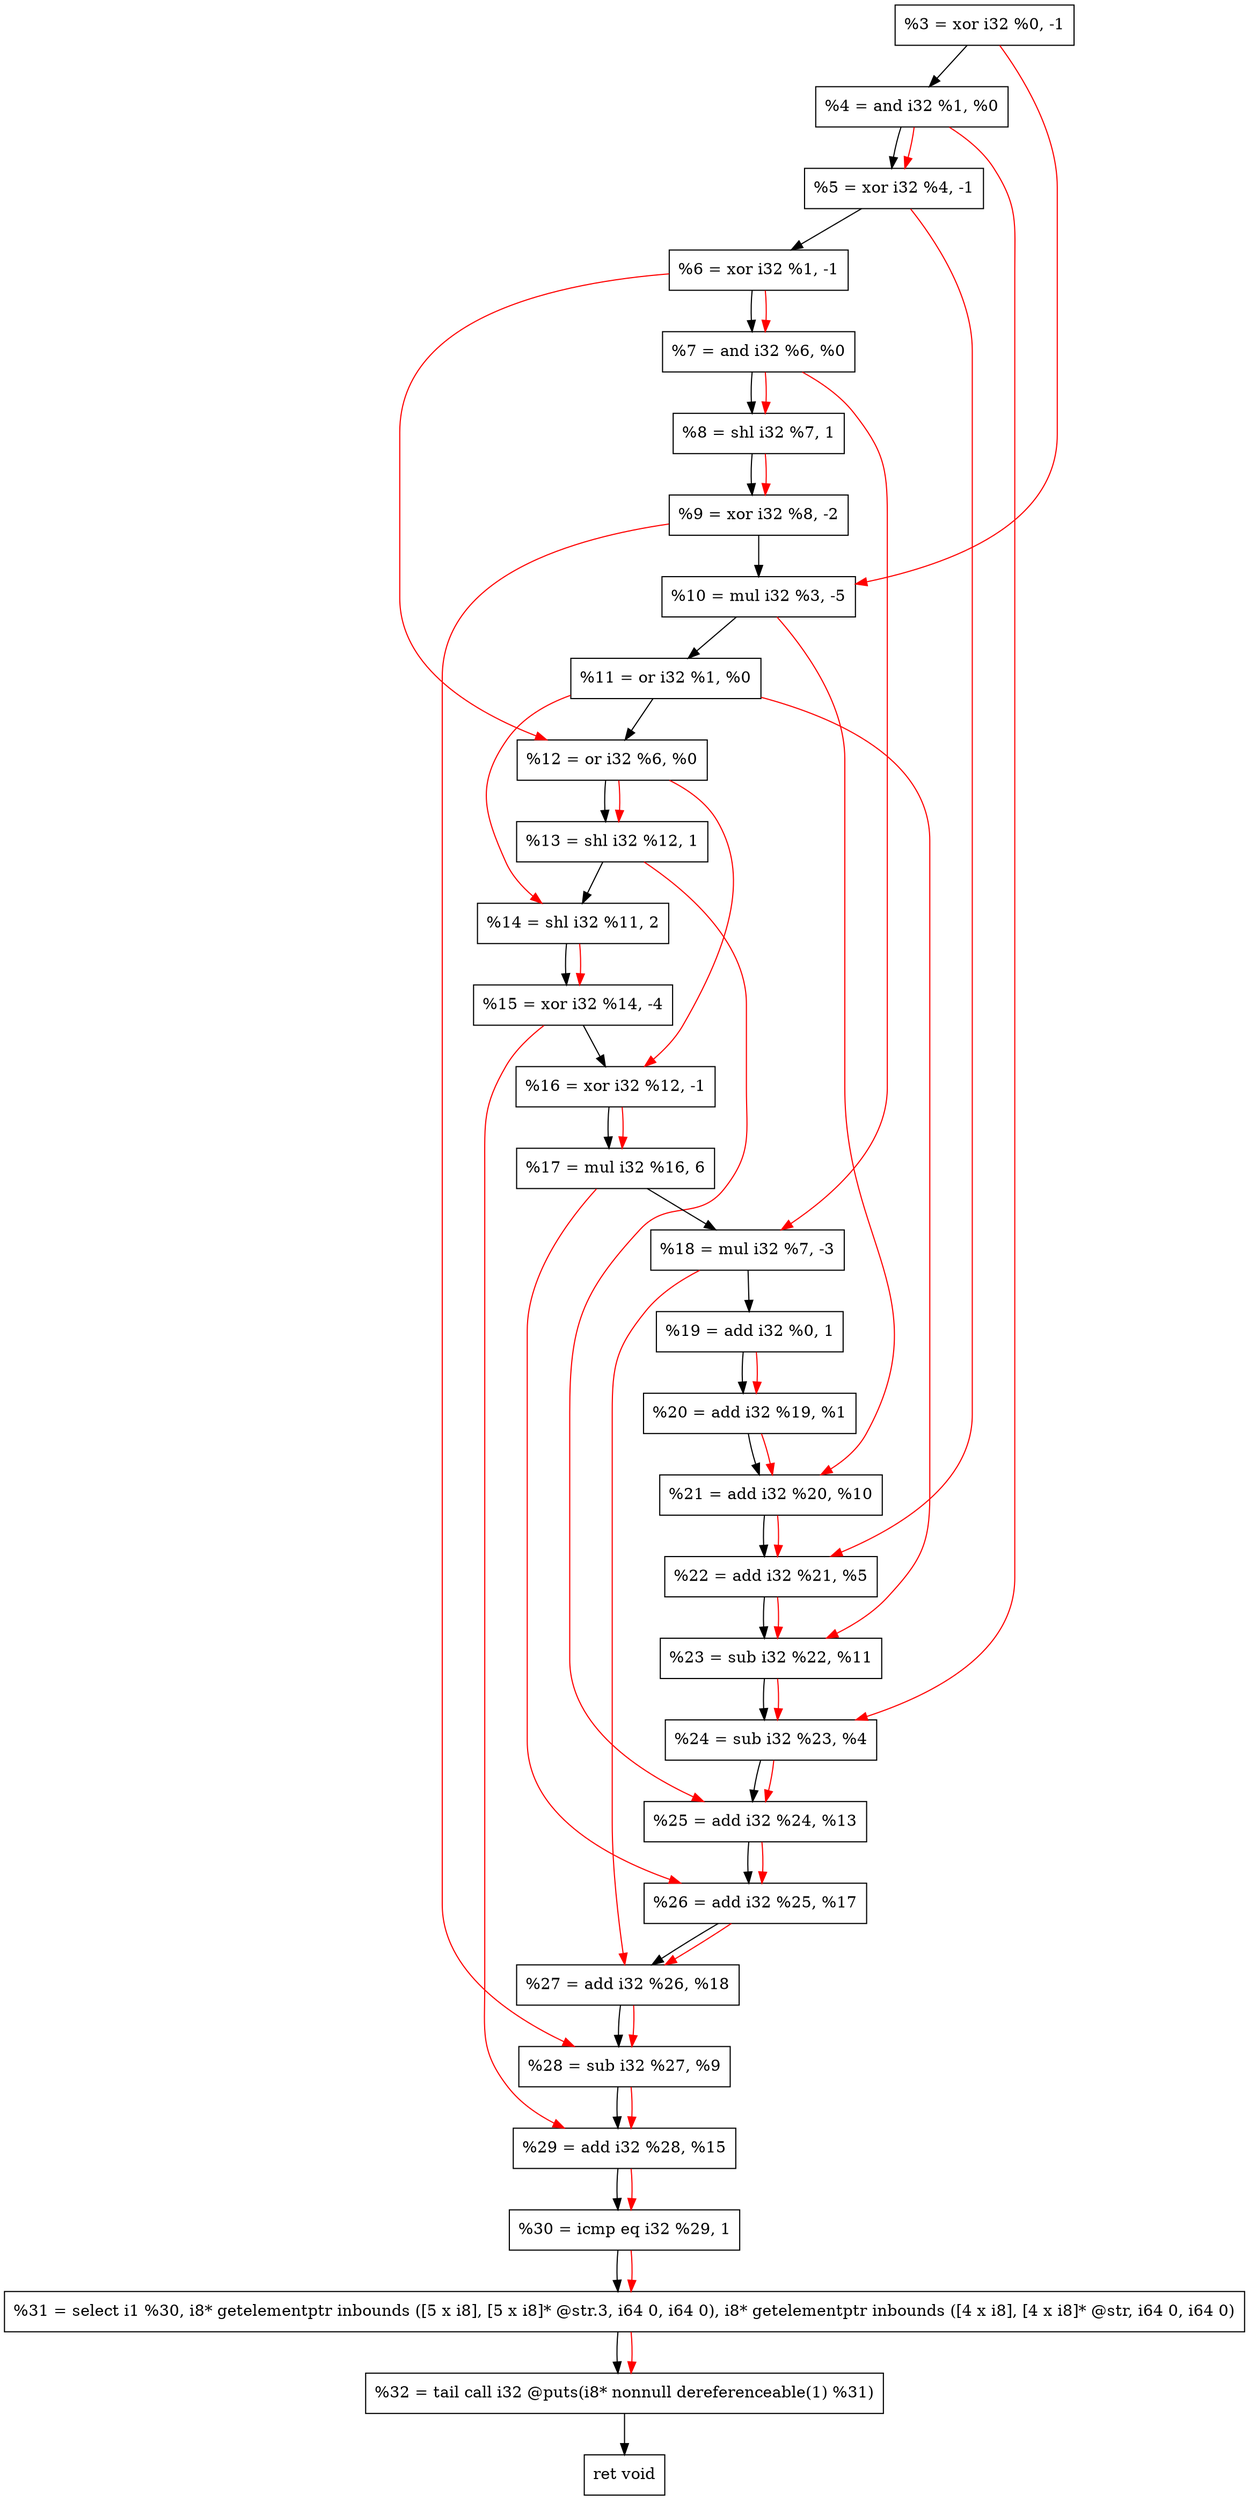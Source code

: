 digraph "DFG for'crackme' function" {
	Node0x13bac40[shape=record, label="  %3 = xor i32 %0, -1"];
	Node0x13bacb0[shape=record, label="  %4 = and i32 %1, %0"];
	Node0x13bad70[shape=record, label="  %5 = xor i32 %4, -1"];
	Node0x13bade0[shape=record, label="  %6 = xor i32 %1, -1"];
	Node0x13bae50[shape=record, label="  %7 = and i32 %6, %0"];
	Node0x13baec0[shape=record, label="  %8 = shl i32 %7, 1"];
	Node0x13baf60[shape=record, label="  %9 = xor i32 %8, -2"];
	Node0x13bb000[shape=record, label="  %10 = mul i32 %3, -5"];
	Node0x13bb070[shape=record, label="  %11 = or i32 %1, %0"];
	Node0x13bb0e0[shape=record, label="  %12 = or i32 %6, %0"];
	Node0x13bb150[shape=record, label="  %13 = shl i32 %12, 1"];
	Node0x13bb1f0[shape=record, label="  %14 = shl i32 %11, 2"];
	Node0x13bb290[shape=record, label="  %15 = xor i32 %14, -4"];
	Node0x13bb300[shape=record, label="  %16 = xor i32 %12, -1"];
	Node0x13bb3a0[shape=record, label="  %17 = mul i32 %16, 6"];
	Node0x13bb440[shape=record, label="  %18 = mul i32 %7, -3"];
	Node0x13bb4b0[shape=record, label="  %19 = add i32 %0, 1"];
	Node0x13bb520[shape=record, label="  %20 = add i32 %19, %1"];
	Node0x13bb590[shape=record, label="  %21 = add i32 %20, %10"];
	Node0x13bb600[shape=record, label="  %22 = add i32 %21, %5"];
	Node0x13bb670[shape=record, label="  %23 = sub i32 %22, %11"];
	Node0x13bb6e0[shape=record, label="  %24 = sub i32 %23, %4"];
	Node0x13bb750[shape=record, label="  %25 = add i32 %24, %13"];
	Node0x13bb7c0[shape=record, label="  %26 = add i32 %25, %17"];
	Node0x13bb830[shape=record, label="  %27 = add i32 %26, %18"];
	Node0x13bb8a0[shape=record, label="  %28 = sub i32 %27, %9"];
	Node0x13bb910[shape=record, label="  %29 = add i32 %28, %15"];
	Node0x13bb980[shape=record, label="  %30 = icmp eq i32 %29, 1"];
	Node0x135b268[shape=record, label="  %31 = select i1 %30, i8* getelementptr inbounds ([5 x i8], [5 x i8]* @str.3, i64 0, i64 0), i8* getelementptr inbounds ([4 x i8], [4 x i8]* @str, i64 0, i64 0)"];
	Node0x13bbe20[shape=record, label="  %32 = tail call i32 @puts(i8* nonnull dereferenceable(1) %31)"];
	Node0x13bc080[shape=record, label="  ret void"];
	Node0x13bac40 -> Node0x13bacb0;
	Node0x13bacb0 -> Node0x13bad70;
	Node0x13bad70 -> Node0x13bade0;
	Node0x13bade0 -> Node0x13bae50;
	Node0x13bae50 -> Node0x13baec0;
	Node0x13baec0 -> Node0x13baf60;
	Node0x13baf60 -> Node0x13bb000;
	Node0x13bb000 -> Node0x13bb070;
	Node0x13bb070 -> Node0x13bb0e0;
	Node0x13bb0e0 -> Node0x13bb150;
	Node0x13bb150 -> Node0x13bb1f0;
	Node0x13bb1f0 -> Node0x13bb290;
	Node0x13bb290 -> Node0x13bb300;
	Node0x13bb300 -> Node0x13bb3a0;
	Node0x13bb3a0 -> Node0x13bb440;
	Node0x13bb440 -> Node0x13bb4b0;
	Node0x13bb4b0 -> Node0x13bb520;
	Node0x13bb520 -> Node0x13bb590;
	Node0x13bb590 -> Node0x13bb600;
	Node0x13bb600 -> Node0x13bb670;
	Node0x13bb670 -> Node0x13bb6e0;
	Node0x13bb6e0 -> Node0x13bb750;
	Node0x13bb750 -> Node0x13bb7c0;
	Node0x13bb7c0 -> Node0x13bb830;
	Node0x13bb830 -> Node0x13bb8a0;
	Node0x13bb8a0 -> Node0x13bb910;
	Node0x13bb910 -> Node0x13bb980;
	Node0x13bb980 -> Node0x135b268;
	Node0x135b268 -> Node0x13bbe20;
	Node0x13bbe20 -> Node0x13bc080;
edge [color=red]
	Node0x13bacb0 -> Node0x13bad70;
	Node0x13bade0 -> Node0x13bae50;
	Node0x13bae50 -> Node0x13baec0;
	Node0x13baec0 -> Node0x13baf60;
	Node0x13bac40 -> Node0x13bb000;
	Node0x13bade0 -> Node0x13bb0e0;
	Node0x13bb0e0 -> Node0x13bb150;
	Node0x13bb070 -> Node0x13bb1f0;
	Node0x13bb1f0 -> Node0x13bb290;
	Node0x13bb0e0 -> Node0x13bb300;
	Node0x13bb300 -> Node0x13bb3a0;
	Node0x13bae50 -> Node0x13bb440;
	Node0x13bb4b0 -> Node0x13bb520;
	Node0x13bb520 -> Node0x13bb590;
	Node0x13bb000 -> Node0x13bb590;
	Node0x13bb590 -> Node0x13bb600;
	Node0x13bad70 -> Node0x13bb600;
	Node0x13bb600 -> Node0x13bb670;
	Node0x13bb070 -> Node0x13bb670;
	Node0x13bb670 -> Node0x13bb6e0;
	Node0x13bacb0 -> Node0x13bb6e0;
	Node0x13bb6e0 -> Node0x13bb750;
	Node0x13bb150 -> Node0x13bb750;
	Node0x13bb750 -> Node0x13bb7c0;
	Node0x13bb3a0 -> Node0x13bb7c0;
	Node0x13bb7c0 -> Node0x13bb830;
	Node0x13bb440 -> Node0x13bb830;
	Node0x13bb830 -> Node0x13bb8a0;
	Node0x13baf60 -> Node0x13bb8a0;
	Node0x13bb8a0 -> Node0x13bb910;
	Node0x13bb290 -> Node0x13bb910;
	Node0x13bb910 -> Node0x13bb980;
	Node0x13bb980 -> Node0x135b268;
	Node0x135b268 -> Node0x13bbe20;
}
